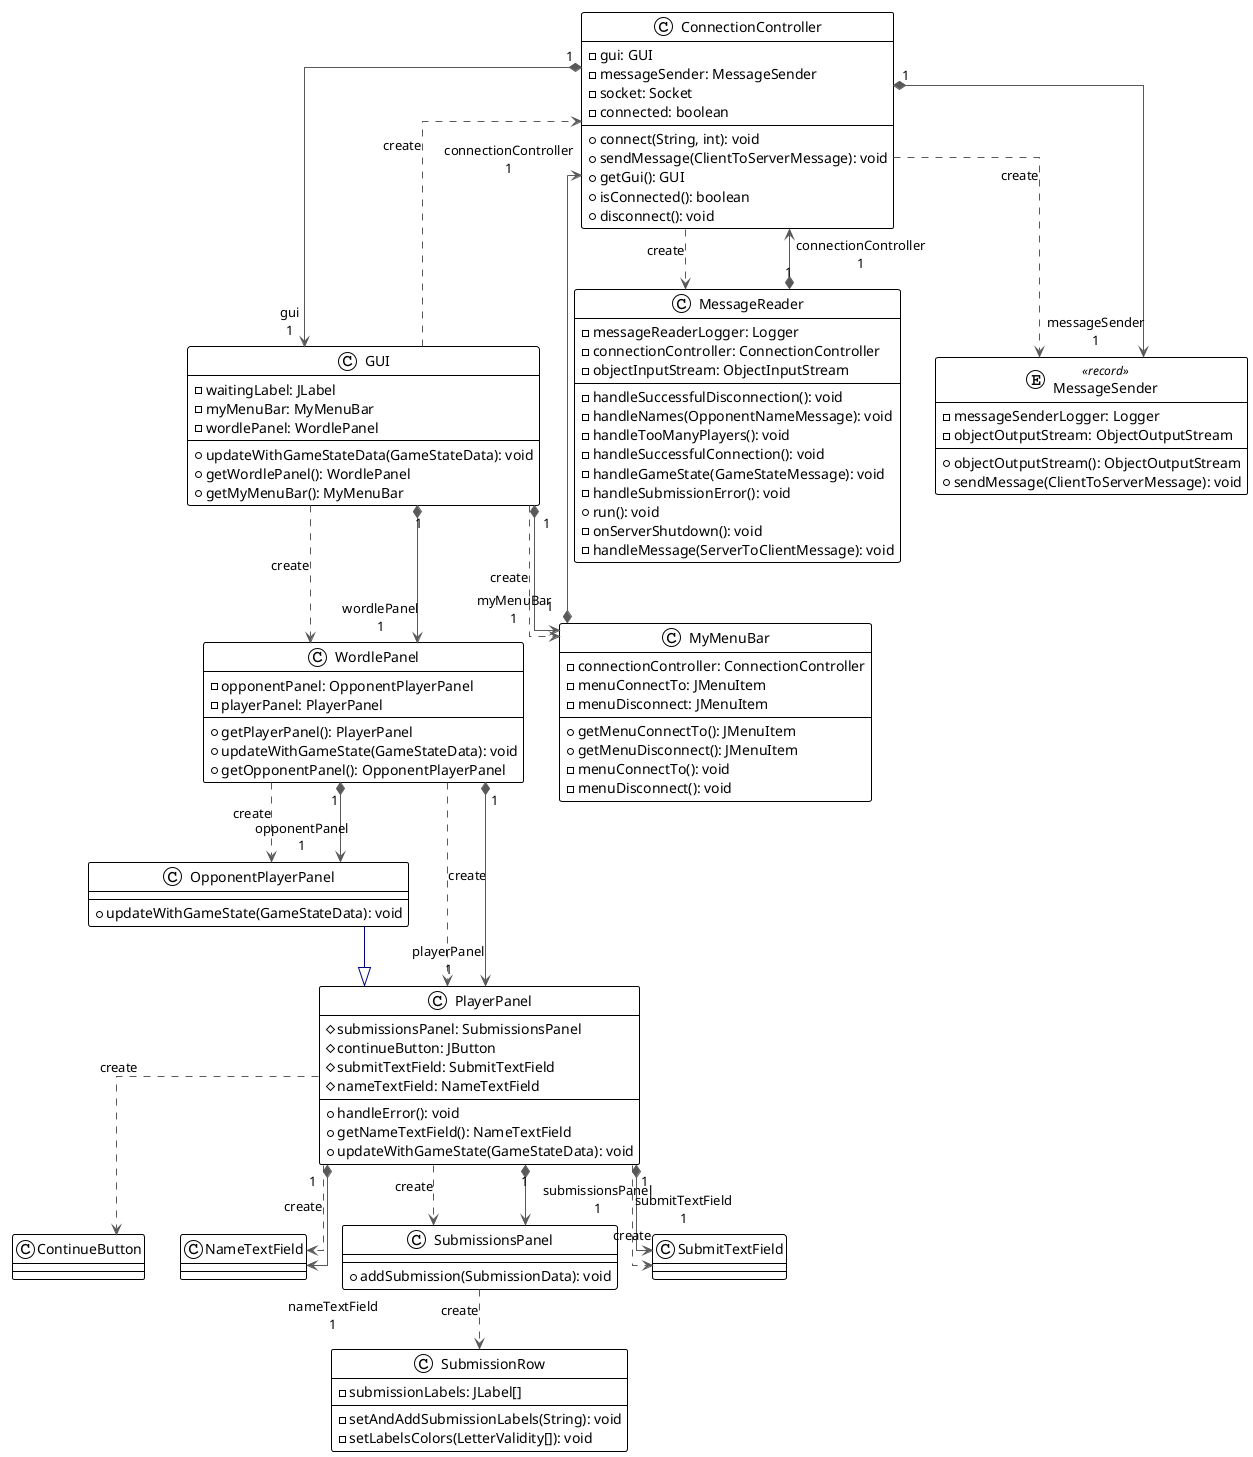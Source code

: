 @startuml

!theme plain
top to bottom direction
skinparam linetype ortho

class ConnectionController {
  - gui: GUI
  - messageSender: MessageSender
  - socket: Socket
  - connected: boolean
  + connect(String, int): void
  + sendMessage(ClientToServerMessage): void
  + getGui(): GUI
  + isConnected(): boolean
  + disconnect(): void
}
class ContinueButton
class GUI {
  - waitingLabel: JLabel
  - myMenuBar: MyMenuBar
  - wordlePanel: WordlePanel
  + updateWithGameStateData(GameStateData): void
  + getWordlePanel(): WordlePanel
  + getMyMenuBar(): MyMenuBar
}
class MessageReader {
  - messageReaderLogger: Logger
  - connectionController: ConnectionController
  - objectInputStream: ObjectInputStream
  - handleSuccessfulDisconnection(): void
  - handleNames(OpponentNameMessage): void
  - handleTooManyPlayers(): void
  - handleSuccessfulConnection(): void
  - handleGameState(GameStateMessage): void
  - handleSubmissionError(): void
  + run(): void
  - onServerShutdown(): void
  - handleMessage(ServerToClientMessage): void
}
entity MessageSender << record >> {
  - messageSenderLogger: Logger
  - objectOutputStream: ObjectOutputStream
  + objectOutputStream(): ObjectOutputStream
  + sendMessage(ClientToServerMessage): void
}
class MyMenuBar {
  - connectionController: ConnectionController
  - menuConnectTo: JMenuItem
  - menuDisconnect: JMenuItem
  + getMenuConnectTo(): JMenuItem
  + getMenuDisconnect(): JMenuItem
  - menuConnectTo(): void
  - menuDisconnect(): void
}
class NameTextField
class OpponentPlayerPanel {
  + updateWithGameState(GameStateData): void
}
class PlayerPanel {
  # submissionsPanel: SubmissionsPanel
  # continueButton: JButton
  # submitTextField: SubmitTextField
  # nameTextField: NameTextField
  + handleError(): void
  + getNameTextField(): NameTextField
  + updateWithGameState(GameStateData): void
}
class SubmissionRow {
  - submissionLabels: JLabel[]
  - setAndAddSubmissionLabels(String): void
  - setLabelsColors(LetterValidity[]): void
}
class SubmissionsPanel {
  + addSubmission(SubmissionData): void
}
class SubmitTextField
class WordlePanel {
  - opponentPanel: OpponentPlayerPanel
  - playerPanel: PlayerPanel
  + getPlayerPanel(): PlayerPanel
  + updateWithGameState(GameStateData): void
  + getOpponentPanel(): OpponentPlayerPanel
}

ConnectionController "1" *-[#595959,plain]-> "gui\n1" GUI                  
ConnectionController  -[#595959,dashed]->  MessageReader        : "«create»"
ConnectionController "1" *-[#595959,plain]-> "messageSender\n1" MessageSender        
ConnectionController  -[#595959,dashed]->  MessageSender        : "«create»"
GUI                   -[#595959,dashed]->  ConnectionController : "«create»"
GUI                  "1" *-[#595959,plain]-> "myMenuBar\n1" MyMenuBar            
GUI                   -[#595959,dashed]->  MyMenuBar            : "«create»"
GUI                   -[#595959,dashed]->  WordlePanel          : "«create»"
GUI                  "1" *-[#595959,plain]-> "wordlePanel\n1" WordlePanel          
MessageReader        "1" *-[#595959,plain]-> "connectionController\n1" ConnectionController 
MyMenuBar            "1" *-[#595959,plain]-> "connectionController\n1" ConnectionController 
OpponentPlayerPanel   -[#000082,plain]-^  PlayerPanel          
PlayerPanel           -[#595959,dashed]->  ContinueButton       : "«create»"
PlayerPanel           -[#595959,dashed]->  NameTextField        : "«create»"
PlayerPanel          "1" *-[#595959,plain]-> "nameTextField\n1" NameTextField        
PlayerPanel           -[#595959,dashed]->  SubmissionsPanel     : "«create»"
PlayerPanel          "1" *-[#595959,plain]-> "submissionsPanel\n1" SubmissionsPanel     
PlayerPanel          "1" *-[#595959,plain]-> "submitTextField\n1" SubmitTextField      
PlayerPanel           -[#595959,dashed]->  SubmitTextField      : "«create»"
SubmissionsPanel      -[#595959,dashed]->  SubmissionRow        : "«create»"
WordlePanel           -[#595959,dashed]->  OpponentPlayerPanel  : "«create»"
WordlePanel          "1" *-[#595959,plain]-> "opponentPanel\n1" OpponentPlayerPanel  
WordlePanel           -[#595959,dashed]->  PlayerPanel          : "«create»"
WordlePanel          "1" *-[#595959,plain]-> "playerPanel\n1" PlayerPanel          
@enduml
